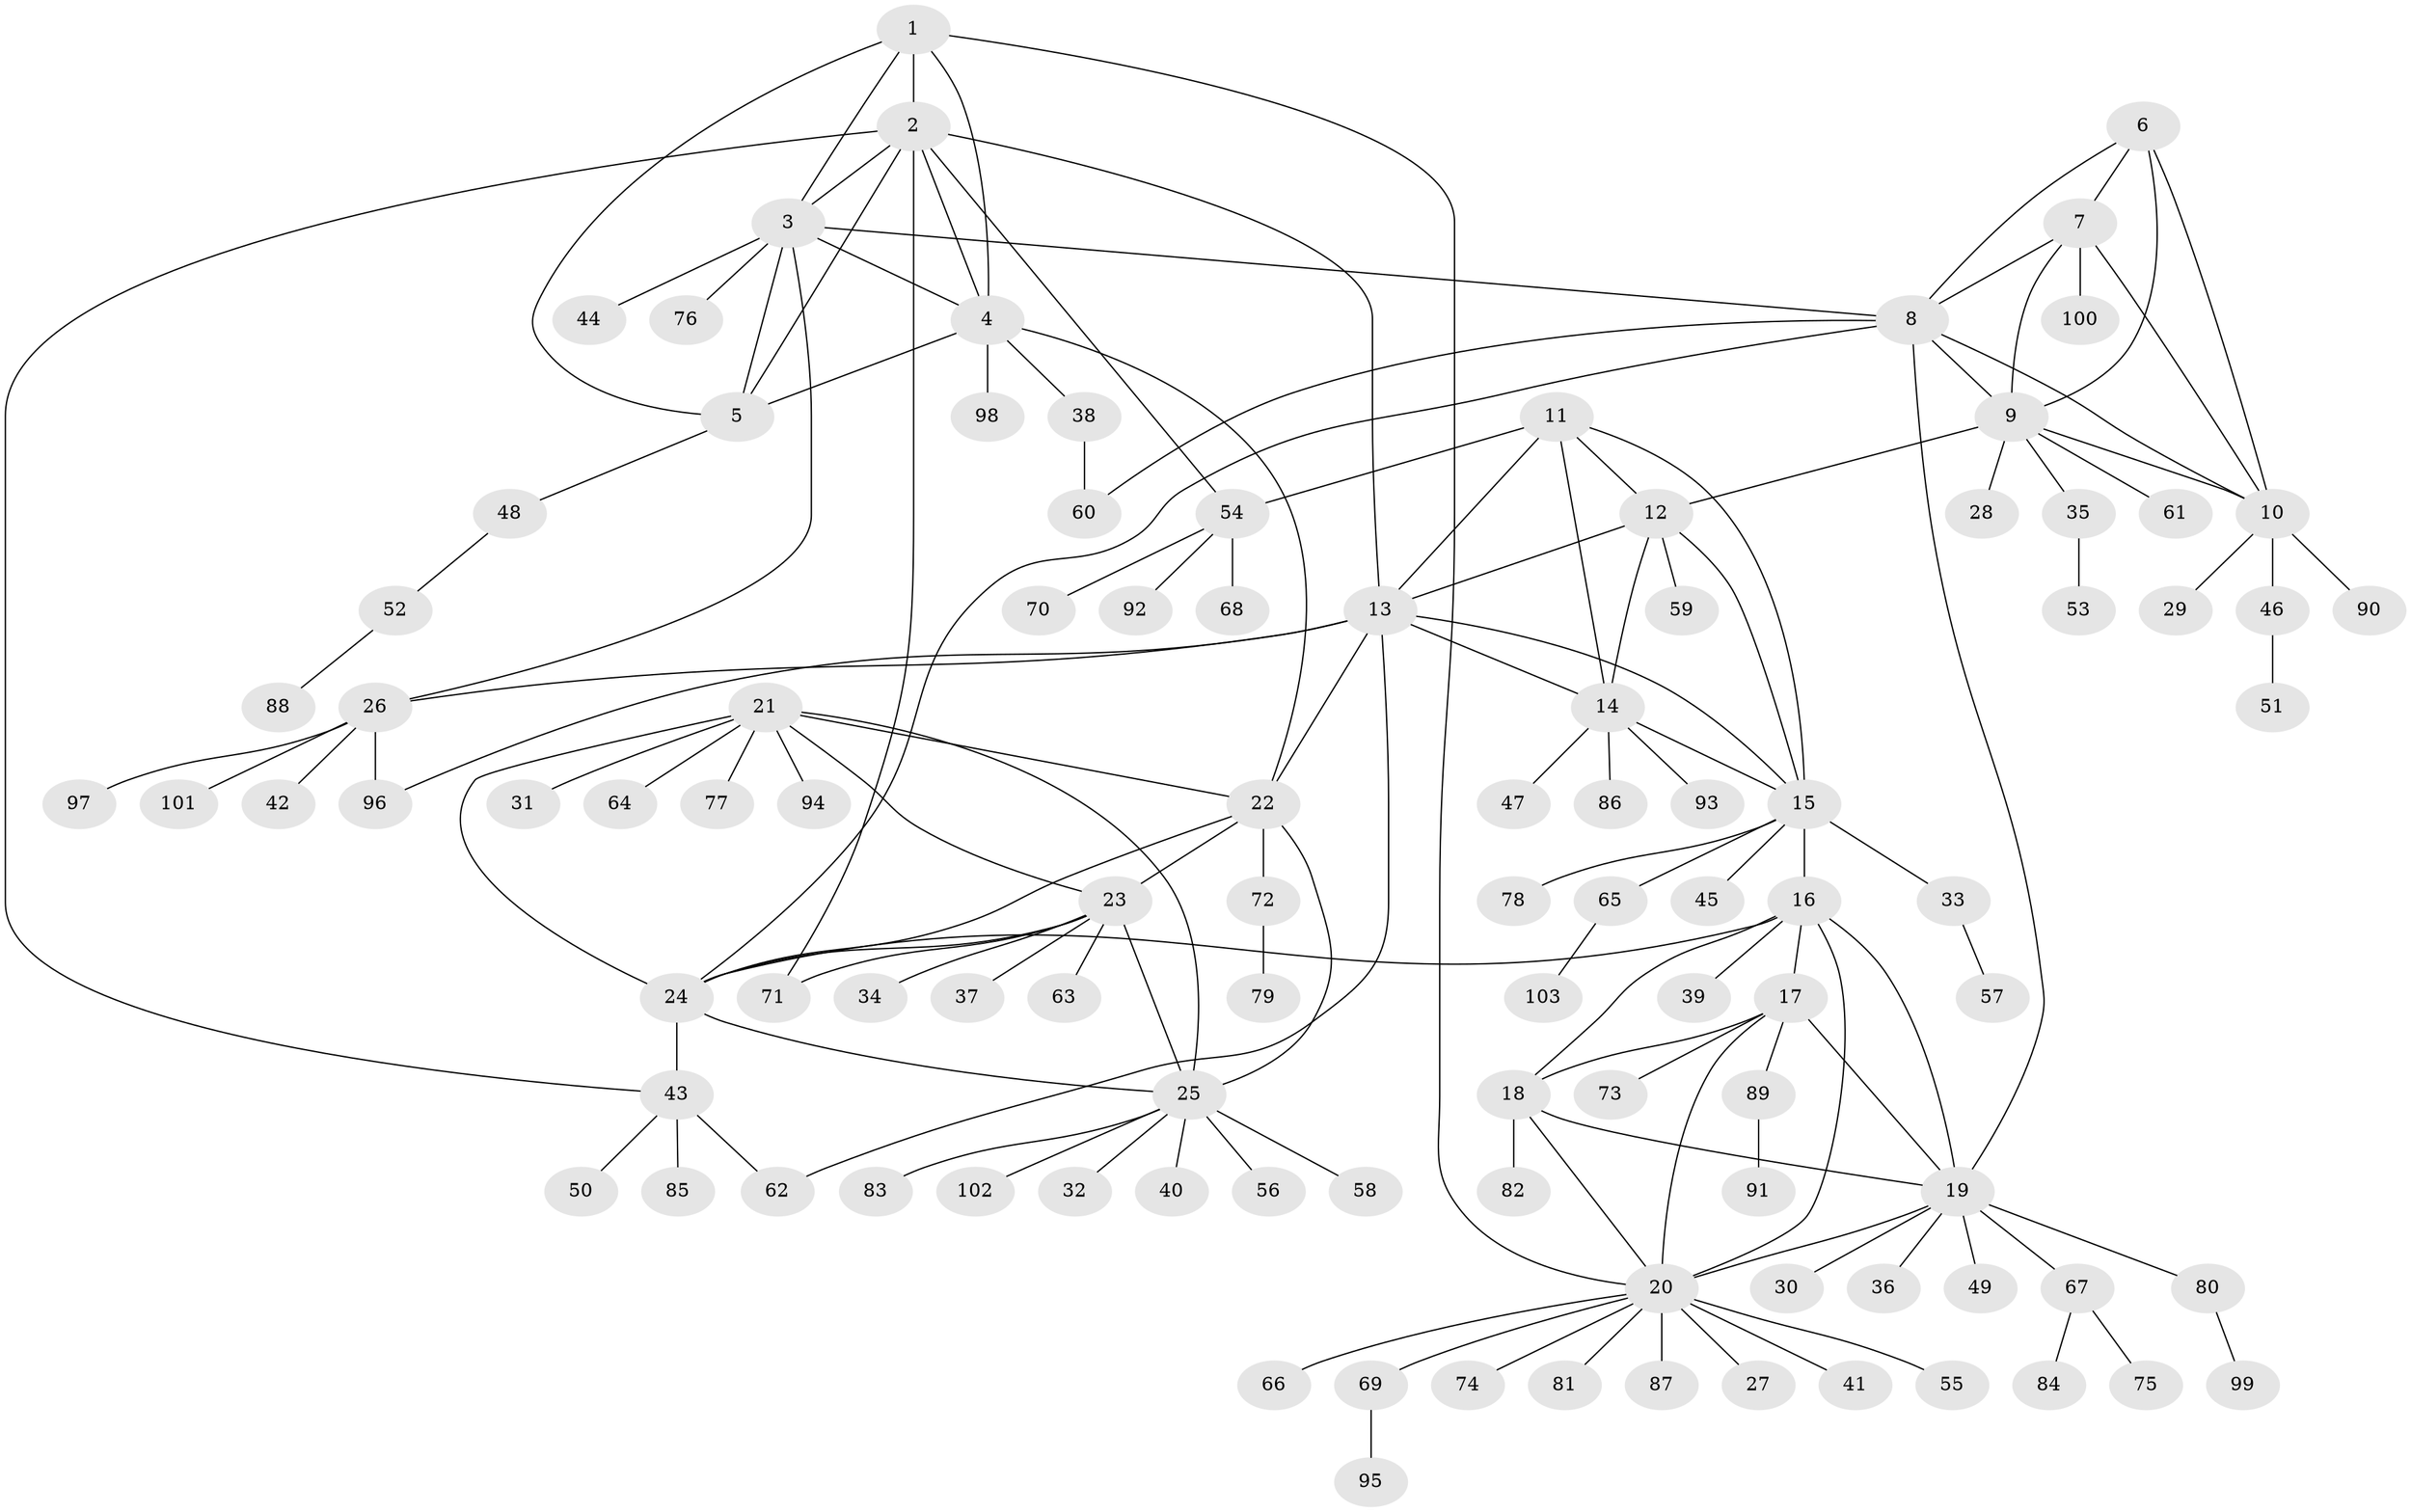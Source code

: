 // coarse degree distribution, {8: 0.02564102564102564, 6: 0.038461538461538464, 10: 0.02564102564102564, 4: 0.02564102564102564, 3: 0.02564102564102564, 15: 0.01282051282051282, 7: 0.01282051282051282, 9: 0.02564102564102564, 5: 0.038461538461538464, 12: 0.01282051282051282, 11: 0.01282051282051282, 1: 0.6410256410256411, 2: 0.10256410256410256}
// Generated by graph-tools (version 1.1) at 2025/52/02/27/25 19:52:18]
// undirected, 103 vertices, 145 edges
graph export_dot {
graph [start="1"]
  node [color=gray90,style=filled];
  1;
  2;
  3;
  4;
  5;
  6;
  7;
  8;
  9;
  10;
  11;
  12;
  13;
  14;
  15;
  16;
  17;
  18;
  19;
  20;
  21;
  22;
  23;
  24;
  25;
  26;
  27;
  28;
  29;
  30;
  31;
  32;
  33;
  34;
  35;
  36;
  37;
  38;
  39;
  40;
  41;
  42;
  43;
  44;
  45;
  46;
  47;
  48;
  49;
  50;
  51;
  52;
  53;
  54;
  55;
  56;
  57;
  58;
  59;
  60;
  61;
  62;
  63;
  64;
  65;
  66;
  67;
  68;
  69;
  70;
  71;
  72;
  73;
  74;
  75;
  76;
  77;
  78;
  79;
  80;
  81;
  82;
  83;
  84;
  85;
  86;
  87;
  88;
  89;
  90;
  91;
  92;
  93;
  94;
  95;
  96;
  97;
  98;
  99;
  100;
  101;
  102;
  103;
  1 -- 2;
  1 -- 3;
  1 -- 4;
  1 -- 5;
  1 -- 20;
  2 -- 3;
  2 -- 4;
  2 -- 5;
  2 -- 13;
  2 -- 43;
  2 -- 54;
  2 -- 71;
  3 -- 4;
  3 -- 5;
  3 -- 8;
  3 -- 26;
  3 -- 44;
  3 -- 76;
  4 -- 5;
  4 -- 22;
  4 -- 38;
  4 -- 98;
  5 -- 48;
  6 -- 7;
  6 -- 8;
  6 -- 9;
  6 -- 10;
  7 -- 8;
  7 -- 9;
  7 -- 10;
  7 -- 100;
  8 -- 9;
  8 -- 10;
  8 -- 19;
  8 -- 24;
  8 -- 60;
  9 -- 10;
  9 -- 12;
  9 -- 28;
  9 -- 35;
  9 -- 61;
  10 -- 29;
  10 -- 46;
  10 -- 90;
  11 -- 12;
  11 -- 13;
  11 -- 14;
  11 -- 15;
  11 -- 54;
  12 -- 13;
  12 -- 14;
  12 -- 15;
  12 -- 59;
  13 -- 14;
  13 -- 15;
  13 -- 22;
  13 -- 26;
  13 -- 62;
  13 -- 96;
  14 -- 15;
  14 -- 47;
  14 -- 86;
  14 -- 93;
  15 -- 16;
  15 -- 33;
  15 -- 45;
  15 -- 65;
  15 -- 78;
  16 -- 17;
  16 -- 18;
  16 -- 19;
  16 -- 20;
  16 -- 24;
  16 -- 39;
  17 -- 18;
  17 -- 19;
  17 -- 20;
  17 -- 73;
  17 -- 89;
  18 -- 19;
  18 -- 20;
  18 -- 82;
  19 -- 20;
  19 -- 30;
  19 -- 36;
  19 -- 49;
  19 -- 67;
  19 -- 80;
  20 -- 27;
  20 -- 41;
  20 -- 55;
  20 -- 66;
  20 -- 69;
  20 -- 74;
  20 -- 81;
  20 -- 87;
  21 -- 22;
  21 -- 23;
  21 -- 24;
  21 -- 25;
  21 -- 31;
  21 -- 64;
  21 -- 77;
  21 -- 94;
  22 -- 23;
  22 -- 24;
  22 -- 25;
  22 -- 72;
  23 -- 24;
  23 -- 25;
  23 -- 34;
  23 -- 37;
  23 -- 63;
  23 -- 71;
  24 -- 25;
  24 -- 43;
  25 -- 32;
  25 -- 40;
  25 -- 56;
  25 -- 58;
  25 -- 83;
  25 -- 102;
  26 -- 42;
  26 -- 96;
  26 -- 97;
  26 -- 101;
  33 -- 57;
  35 -- 53;
  38 -- 60;
  43 -- 50;
  43 -- 62;
  43 -- 85;
  46 -- 51;
  48 -- 52;
  52 -- 88;
  54 -- 68;
  54 -- 70;
  54 -- 92;
  65 -- 103;
  67 -- 75;
  67 -- 84;
  69 -- 95;
  72 -- 79;
  80 -- 99;
  89 -- 91;
}
